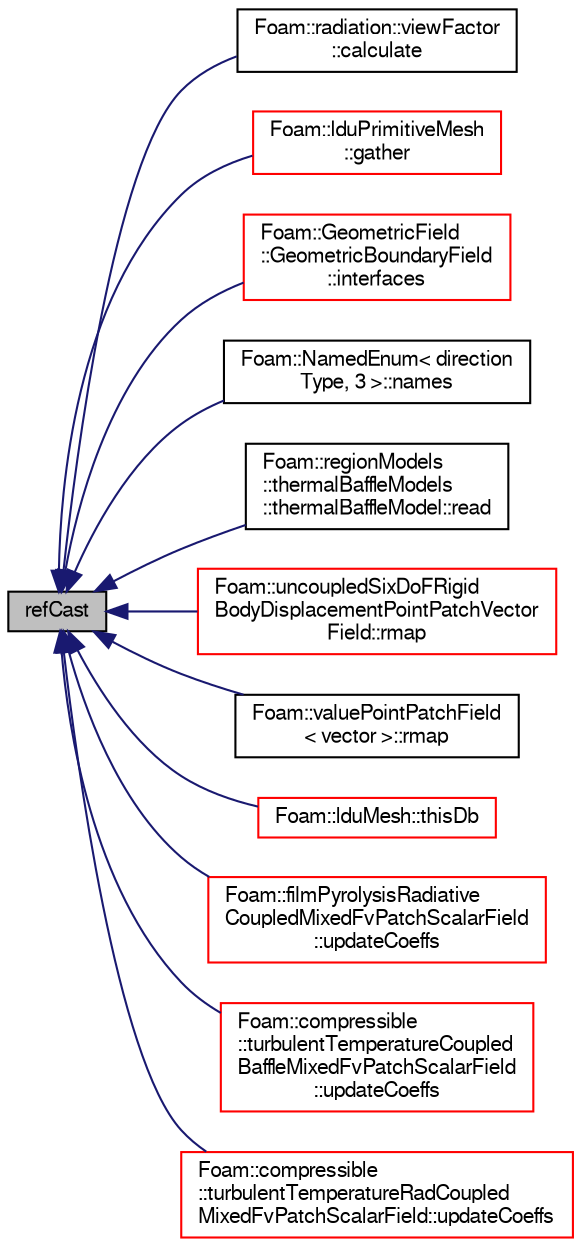 digraph "refCast"
{
  bgcolor="transparent";
  edge [fontname="FreeSans",fontsize="10",labelfontname="FreeSans",labelfontsize="10"];
  node [fontname="FreeSans",fontsize="10",shape=record];
  rankdir="LR";
  Node30711 [label="refCast",height=0.2,width=0.4,color="black", fillcolor="grey75", style="filled", fontcolor="black"];
  Node30711 -> Node30712 [dir="back",color="midnightblue",fontsize="10",style="solid",fontname="FreeSans"];
  Node30712 [label="Foam::radiation::viewFactor\l::calculate",height=0.2,width=0.4,color="black",URL="$a30046.html#afe1d8348c24e6589bc7c0b3f689316a7",tooltip="Solve system of equation(s) "];
  Node30711 -> Node30713 [dir="back",color="midnightblue",fontsize="10",style="solid",fontname="FreeSans"];
  Node30713 [label="Foam::lduPrimitiveMesh\l::gather",height=0.2,width=0.4,color="red",URL="$a27134.html#ad7514c3eec68fa18c472b5dfe1c2b5a4",tooltip="Gather meshes from other processors onto procIDs[0]. "];
  Node30711 -> Node30717 [dir="back",color="midnightblue",fontsize="10",style="solid",fontname="FreeSans"];
  Node30717 [label="Foam::GeometricField\l::GeometricBoundaryField\l::interfaces",height=0.2,width=0.4,color="red",URL="$a26514.html#a6c015f4f39c9d97026d8e07936069bab",tooltip="Return a list of pointers for each patch field with only those. "];
  Node30711 -> Node30725 [dir="back",color="midnightblue",fontsize="10",style="solid",fontname="FreeSans"];
  Node30725 [label="Foam::NamedEnum\< direction\lType, 3 \>::names",height=0.2,width=0.4,color="black",URL="$a25998.html#a7350da3a0edd92cd11e6c479c9967dc8"];
  Node30711 -> Node30726 [dir="back",color="midnightblue",fontsize="10",style="solid",fontname="FreeSans"];
  Node30726 [label="Foam::regionModels\l::thermalBaffleModels\l::thermalBaffleModel::read",height=0.2,width=0.4,color="black",URL="$a29198.html#afac0600fef97b05534a595ce00b272ed",tooltip="Read control parameters from dictionary. "];
  Node30711 -> Node30727 [dir="back",color="midnightblue",fontsize="10",style="solid",fontname="FreeSans"];
  Node30727 [label="Foam::uncoupledSixDoFRigid\lBodyDisplacementPointPatchVector\lField::rmap",height=0.2,width=0.4,color="red",URL="$a29474.html#aab3d2f411d5ceff80ad8f9839885b8cc",tooltip="Reverse map the given pointPatchField onto this pointPatchField. "];
  Node30711 -> Node30731 [dir="back",color="midnightblue",fontsize="10",style="solid",fontname="FreeSans"];
  Node30731 [label="Foam::valuePointPatchField\l\< vector \>::rmap",height=0.2,width=0.4,color="black",URL="$a26574.html#ae2d7451572e8a2b9fa83d64dbafa419f",tooltip="Reverse map the given PointPatchField onto. "];
  Node30711 -> Node30732 [dir="back",color="midnightblue",fontsize="10",style="solid",fontname="FreeSans"];
  Node30732 [label="Foam::lduMesh::thisDb",height=0.2,width=0.4,color="red",URL="$a27126.html#a83b4b6e6a43285477e284433f80eed1b",tooltip="Return the object registry. "];
  Node30711 -> Node30737 [dir="back",color="midnightblue",fontsize="10",style="solid",fontname="FreeSans"];
  Node30737 [label="Foam::filmPyrolysisRadiative\lCoupledMixedFvPatchScalarField\l::updateCoeffs",height=0.2,width=0.4,color="red",URL="$a28982.html#a7e24eafac629d3733181cd942d4c902f",tooltip="Update the coefficients associated with the patch field. "];
  Node30711 -> Node30739 [dir="back",color="midnightblue",fontsize="10",style="solid",fontname="FreeSans"];
  Node30739 [label="Foam::compressible\l::turbulentTemperatureCoupled\lBaffleMixedFvPatchScalarField\l::updateCoeffs",height=0.2,width=0.4,color="red",URL="$a30802.html#a7e24eafac629d3733181cd942d4c902f",tooltip="Update the coefficients associated with the patch field. "];
  Node30711 -> Node30741 [dir="back",color="midnightblue",fontsize="10",style="solid",fontname="FreeSans"];
  Node30741 [label="Foam::compressible\l::turbulentTemperatureRadCoupled\lMixedFvPatchScalarField::updateCoeffs",height=0.2,width=0.4,color="red",URL="$a30806.html#a7e24eafac629d3733181cd942d4c902f",tooltip="Update the coefficients associated with the patch field. "];
}
